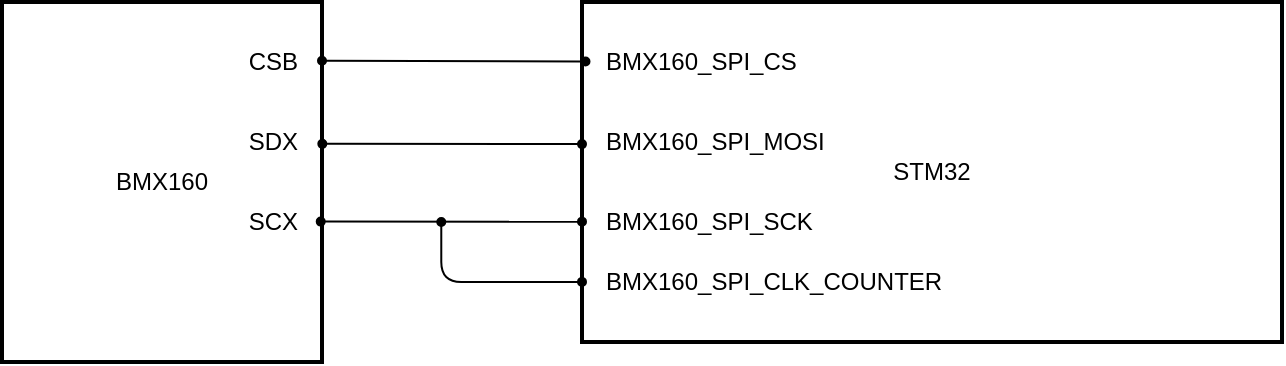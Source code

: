 <mxfile version="13.9.9" type="device"><diagram id="aIKGVJZPfyzMKnGoU1Mc" name="Page-1"><mxGraphModel dx="918" dy="692" grid="1" gridSize="10" guides="1" tooltips="1" connect="1" arrows="1" fold="1" page="1" pageScale="1" pageWidth="827" pageHeight="1169" math="0" shadow="0"><root><mxCell id="0"/><mxCell id="1" parent="0"/><mxCell id="4iK6OCbivuHljgJASPUk-15" value="STM32" style="rounded=0;whiteSpace=wrap;html=1;strokeWidth=2;fillColor=none;" vertex="1" parent="1"><mxGeometry x="330" y="70" width="350" height="170" as="geometry"/></mxCell><mxCell id="4iK6OCbivuHljgJASPUk-1" value="BMX160" style="rounded=0;whiteSpace=wrap;html=1;fillColor=none;strokeWidth=2;" vertex="1" parent="1"><mxGeometry x="40" y="70" width="160" height="180" as="geometry"/></mxCell><mxCell id="4iK6OCbivuHljgJASPUk-3" value="" style="endArrow=oval;html=1;startArrow=oval;startFill=1;endFill=1;exitX=1;exitY=0.163;exitDx=0;exitDy=0;exitPerimeter=0;startSize=4;endSize=4;entryX=0.005;entryY=0.175;entryDx=0;entryDy=0;entryPerimeter=0;" edge="1" parent="1" source="4iK6OCbivuHljgJASPUk-1" target="4iK6OCbivuHljgJASPUk-15"><mxGeometry width="50" height="50" relative="1" as="geometry"><mxPoint x="210" y="100" as="sourcePoint"/><mxPoint x="320" y="100" as="targetPoint"/></mxGeometry></mxCell><mxCell id="4iK6OCbivuHljgJASPUk-4" value="" style="endArrow=oval;html=1;exitX=1.001;exitY=0.394;exitDx=0;exitDy=0;exitPerimeter=0;startArrow=oval;startFill=1;endFill=1;startSize=4;endSize=4;entryX=0;entryY=0.418;entryDx=0;entryDy=0;entryPerimeter=0;" edge="1" parent="1" source="4iK6OCbivuHljgJASPUk-1" target="4iK6OCbivuHljgJASPUk-15"><mxGeometry width="50" height="50" relative="1" as="geometry"><mxPoint x="210" y="150" as="sourcePoint"/><mxPoint x="310" y="141" as="targetPoint"/></mxGeometry></mxCell><mxCell id="4iK6OCbivuHljgJASPUk-5" value="" style="endArrow=oval;html=1;startArrow=oval;startFill=1;startSize=4;endSize=4;endFill=1;exitX=0.996;exitY=0.61;exitDx=0;exitDy=0;exitPerimeter=0;entryX=0;entryY=0.646;entryDx=0;entryDy=0;entryPerimeter=0;" edge="1" parent="1" source="4iK6OCbivuHljgJASPUk-1" target="4iK6OCbivuHljgJASPUk-15"><mxGeometry width="50" height="50" relative="1" as="geometry"><mxPoint x="220" y="181" as="sourcePoint"/><mxPoint x="320" y="181" as="targetPoint"/><Array as="points"/></mxGeometry></mxCell><mxCell id="4iK6OCbivuHljgJASPUk-6" value="" style="endArrow=oval;html=1;entryX=0.002;entryY=0.833;entryDx=0;entryDy=0;startArrow=oval;startFill=1;endSize=4;startSize=4;entryPerimeter=0;endFill=1;" edge="1" parent="1"><mxGeometry width="50" height="50" relative="1" as="geometry"><mxPoint x="259.64" y="180" as="sourcePoint"/><mxPoint x="330.0" y="209.94" as="targetPoint"/><Array as="points"><mxPoint x="259.64" y="210"/></Array></mxGeometry></mxCell><mxCell id="4iK6OCbivuHljgJASPUk-10" value="CSB" style="text;html=1;strokeColor=none;fillColor=none;align=right;verticalAlign=middle;whiteSpace=wrap;rounded=0;" vertex="1" parent="1"><mxGeometry x="160" y="90" width="30" height="20" as="geometry"/></mxCell><mxCell id="4iK6OCbivuHljgJASPUk-11" value="SDX" style="text;html=1;strokeColor=none;fillColor=none;align=right;verticalAlign=middle;whiteSpace=wrap;rounded=0;" vertex="1" parent="1"><mxGeometry x="160" y="130" width="30" height="20" as="geometry"/></mxCell><mxCell id="4iK6OCbivuHljgJASPUk-12" value="SCX" style="text;html=1;strokeColor=none;fillColor=none;align=right;verticalAlign=middle;whiteSpace=wrap;rounded=0;" vertex="1" parent="1"><mxGeometry x="160" y="170" width="30" height="20" as="geometry"/></mxCell><mxCell id="4iK6OCbivuHljgJASPUk-13" value="BMX160_SPI_CS" style="text;html=1;strokeColor=none;fillColor=none;align=left;verticalAlign=middle;whiteSpace=wrap;rounded=0;" vertex="1" parent="1"><mxGeometry x="340" y="90" width="120" height="20" as="geometry"/></mxCell><mxCell id="4iK6OCbivuHljgJASPUk-17" value="BMX160_SPI_MOSI" style="text;html=1;strokeColor=none;fillColor=none;align=left;verticalAlign=middle;whiteSpace=wrap;rounded=0;" vertex="1" parent="1"><mxGeometry x="340" y="130" width="120" height="20" as="geometry"/></mxCell><mxCell id="4iK6OCbivuHljgJASPUk-18" value="BMX160_SPI_SCK" style="text;html=1;strokeColor=none;fillColor=none;align=left;verticalAlign=middle;whiteSpace=wrap;rounded=0;" vertex="1" parent="1"><mxGeometry x="340" y="170" width="120" height="20" as="geometry"/></mxCell><mxCell id="4iK6OCbivuHljgJASPUk-19" value="BMX160_SPI_CLK_COUNTER" style="text;html=1;strokeColor=none;fillColor=none;align=left;verticalAlign=middle;whiteSpace=wrap;rounded=0;" vertex="1" parent="1"><mxGeometry x="340" y="200" width="180" height="20" as="geometry"/></mxCell></root></mxGraphModel></diagram></mxfile>